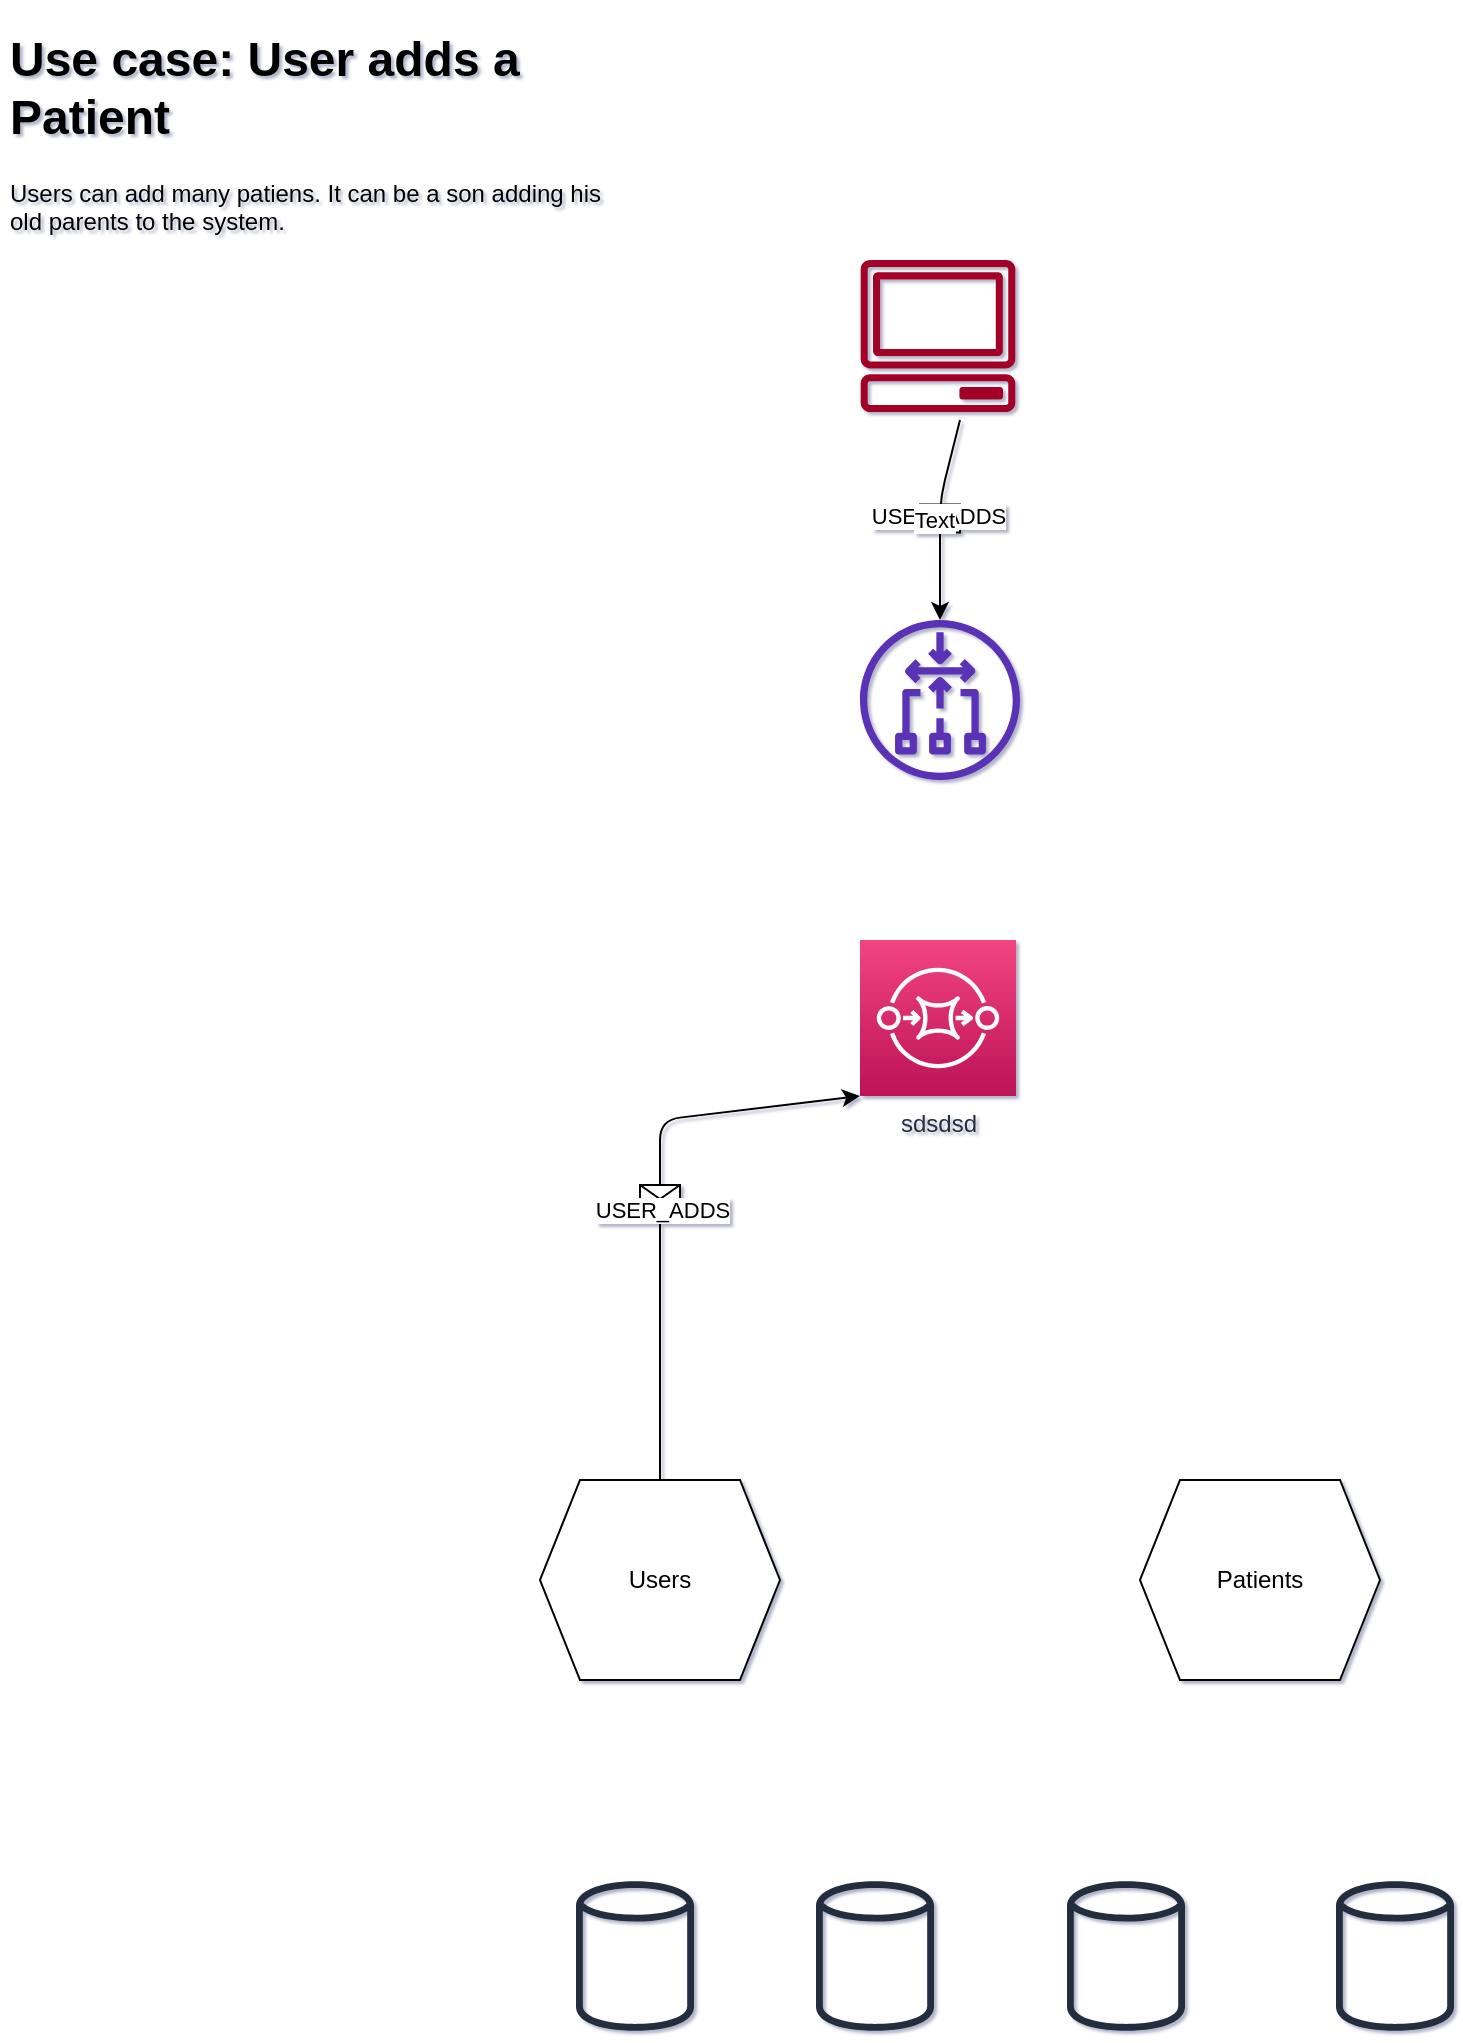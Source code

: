 <mxfile compressed="true">
    <diagram id="Ht1M8jgEwFfnCIfOTk4-" name="Page-1">
        <mxGraphModel dx="832" dy="2228" grid="1" gridSize="10" guides="1" tooltips="1" connect="1" arrows="1" fold="1" page="1" pageScale="1" pageWidth="1169" pageHeight="827" background="none" math="0" shadow="1">
            <root>
                <mxCell id="0"/>
                <mxCell id="1" parent="0"/>
                <mxCell id="XDn9xJ6heZTMBlF5tKKQ-38" value="" style="group" parent="1" vertex="1" connectable="0">
                    <mxGeometry x="288" y="-101" width="439" height="78" as="geometry"/>
                </mxCell>
                <mxCell id="XDn9xJ6heZTMBlF5tKKQ-2" value="" style="outlineConnect=0;fontColor=#232F3E;gradientColor=none;fillColor=#232F3E;strokeColor=none;dashed=0;verticalLabelPosition=bottom;verticalAlign=top;align=center;html=1;fontSize=12;fontStyle=0;aspect=fixed;pointerEvents=1;shape=mxgraph.aws4.generic_database;" parent="XDn9xJ6heZTMBlF5tKKQ-38" vertex="1">
                    <mxGeometry width="59" height="78" as="geometry"/>
                </mxCell>
                <mxCell id="XDn9xJ6heZTMBlF5tKKQ-3" value="" style="outlineConnect=0;fontColor=#232F3E;gradientColor=none;fillColor=#232F3E;strokeColor=none;dashed=0;verticalLabelPosition=bottom;verticalAlign=top;align=center;html=1;fontSize=12;fontStyle=0;aspect=fixed;pointerEvents=1;shape=mxgraph.aws4.generic_database;" parent="XDn9xJ6heZTMBlF5tKKQ-38" vertex="1">
                    <mxGeometry x="120" width="59" height="78" as="geometry"/>
                </mxCell>
                <mxCell id="XDn9xJ6heZTMBlF5tKKQ-37" value="" style="group" parent="XDn9xJ6heZTMBlF5tKKQ-38" vertex="1" connectable="0">
                    <mxGeometry x="245.5" width="193.5" height="78" as="geometry"/>
                </mxCell>
                <mxCell id="XDn9xJ6heZTMBlF5tKKQ-4" value="" style="outlineConnect=0;fontColor=#232F3E;gradientColor=none;fillColor=#232F3E;strokeColor=none;dashed=0;verticalLabelPosition=bottom;verticalAlign=top;align=center;html=1;fontSize=12;fontStyle=0;aspect=fixed;pointerEvents=1;shape=mxgraph.aws4.generic_database;" parent="XDn9xJ6heZTMBlF5tKKQ-37" vertex="1">
                    <mxGeometry width="59" height="78" as="geometry"/>
                </mxCell>
                <mxCell id="XDn9xJ6heZTMBlF5tKKQ-5" value="" style="outlineConnect=0;fontColor=#232F3E;gradientColor=none;fillColor=#232F3E;strokeColor=none;dashed=0;verticalLabelPosition=bottom;verticalAlign=top;align=center;html=1;fontSize=12;fontStyle=0;aspect=fixed;pointerEvents=1;shape=mxgraph.aws4.generic_database;" parent="XDn9xJ6heZTMBlF5tKKQ-37" vertex="1">
                    <mxGeometry x="134.5" width="59" height="78" as="geometry"/>
                </mxCell>
                <object label="sdsdsd" Name="Message Broker" id="2">
                    <mxCell style="points=[[0,0,0],[0.25,0,0],[0.5,0,0],[0.75,0,0],[1,0,0],[0,1,0],[0.25,1,0],[0.5,1,0],[0.75,1,0],[1,1,0],[0,0.25,0],[0,0.5,0],[0,0.75,0],[1,0.25,0],[1,0.5,0],[1,0.75,0]];outlineConnect=0;fontColor=#232F3E;gradientColor=#F34482;gradientDirection=north;fillColor=#BC1356;strokeColor=#ffffff;dashed=0;verticalLabelPosition=bottom;verticalAlign=top;align=center;html=1;fontSize=12;fontStyle=0;aspect=fixed;shape=mxgraph.aws4.resourceIcon;resIcon=mxgraph.aws4.sqs;" vertex="1" parent="1">
                        <mxGeometry x="430" y="-570" width="78" height="78" as="geometry"/>
                    </mxCell>
                </object>
                <mxCell id="3" value="Users" style="shape=hexagon;perimeter=hexagonPerimeter2;whiteSpace=wrap;html=1;fixedSize=1;" vertex="1" parent="1">
                    <mxGeometry x="270" y="-300" width="120" height="100" as="geometry"/>
                </mxCell>
                <mxCell id="4" value="Patients" style="shape=hexagon;perimeter=hexagonPerimeter2;whiteSpace=wrap;html=1;fixedSize=1;" vertex="1" parent="1">
                    <mxGeometry x="570" y="-300" width="120" height="100" as="geometry"/>
                </mxCell>
                <mxCell id="5" value="&lt;h1&gt;Use case: User adds a Patient&lt;/h1&gt;&lt;div&gt;Users can add many patiens. It can be a son adding his old parents to the system.&lt;/div&gt;" style="text;html=1;strokeColor=none;fillColor=none;spacing=5;spacingTop=-20;whiteSpace=wrap;overflow=hidden;rounded=0;" vertex="1" parent="1">
                    <mxGeometry y="-1030" width="320" height="120" as="geometry"/>
                </mxCell>
                <mxCell id="7" value="" style="endArrow=classic;html=1;entryX=0;entryY=1;entryDx=0;entryDy=0;entryPerimeter=0;exitX=0.5;exitY=0;exitDx=0;exitDy=0;" edge="1" parent="1" source="3" target="2">
                    <mxGeometry relative="1" as="geometry">
                        <mxPoint x="310" y="-480" as="sourcePoint"/>
                        <mxPoint x="410" y="-480" as="targetPoint"/>
                        <Array as="points">
                            <mxPoint x="330" y="-480"/>
                        </Array>
                    </mxGeometry>
                </mxCell>
                <mxCell id="8" value="" style="shape=message;html=1;outlineConnect=0;" vertex="1" parent="7">
                    <mxGeometry width="20" height="14" relative="1" as="geometry">
                        <mxPoint x="-10" y="-7" as="offset"/>
                    </mxGeometry>
                </mxCell>
                <mxCell id="9" value="USER_ADDS" style="edgeLabel;html=1;align=center;verticalAlign=middle;resizable=0;points=[];" vertex="1" connectable="0" parent="7">
                    <mxGeometry x="-0.039" y="-1" relative="1" as="geometry">
                        <mxPoint as="offset"/>
                    </mxGeometry>
                </mxCell>
                <object label="" name="APIGateway&#10;" id="10">
                    <mxCell style="outlineConnect=0;fontColor=#232F3E;gradientColor=none;fillColor=#5A30B5;strokeColor=none;dashed=0;verticalLabelPosition=bottom;verticalAlign=top;align=center;html=1;fontSize=12;fontStyle=0;aspect=fixed;pointerEvents=1;shape=mxgraph.aws4.gateway_load_balancer;rotation=90;fontFamily=Tahoma;comic=0;" vertex="1" parent="1">
                        <mxGeometry x="430" y="-730" width="80" height="80" as="geometry"/>
                    </mxCell>
                </object>
                <mxCell id="11" value="" style="outlineConnect=0;fontColor=#ffffff;fillColor=#a20025;strokeColor=#6F0000;dashed=0;verticalLabelPosition=bottom;verticalAlign=top;align=center;html=1;fontSize=12;fontStyle=0;aspect=fixed;pointerEvents=1;shape=mxgraph.aws4.client;" vertex="1" parent="1">
                    <mxGeometry x="430" y="-910" width="78" height="76" as="geometry"/>
                </mxCell>
                <mxCell id="12" value="" style="endArrow=classic;html=1;" edge="1" parent="1" target="10">
                    <mxGeometry relative="1" as="geometry">
                        <mxPoint x="480" y="-830" as="sourcePoint"/>
                        <mxPoint x="470" y="-740" as="targetPoint"/>
                        <Array as="points">
                            <mxPoint x="470" y="-790"/>
                        </Array>
                    </mxGeometry>
                </mxCell>
                <mxCell id="13" value="" style="shape=message;html=1;outlineConnect=0;" vertex="1" parent="12">
                    <mxGeometry width="20" height="14" relative="1" as="geometry">
                        <mxPoint x="-10" y="-7" as="offset"/>
                    </mxGeometry>
                </mxCell>
                <mxCell id="14" value="USER_ADDS" style="edgeLabel;html=1;align=center;verticalAlign=middle;resizable=0;points=[];" vertex="1" connectable="0" parent="12">
                    <mxGeometry x="-0.039" y="-1" relative="1" as="geometry">
                        <mxPoint as="offset"/>
                    </mxGeometry>
                </mxCell>
                <mxCell id="15" value="Text" style="edgeLabel;html=1;align=center;verticalAlign=middle;resizable=0;points=[];" vertex="1" connectable="0" parent="12">
                    <mxGeometry x="0.009" y="-3" relative="1" as="geometry">
                        <mxPoint as="offset"/>
                    </mxGeometry>
                </mxCell>
            </root>
        </mxGraphModel>
    </diagram>
</mxfile>